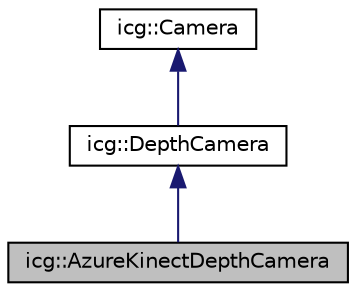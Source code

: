 digraph "icg::AzureKinectDepthCamera"
{
 // LATEX_PDF_SIZE
  edge [fontname="Helvetica",fontsize="10",labelfontname="Helvetica",labelfontsize="10"];
  node [fontname="Helvetica",fontsize="10",shape=record];
  Node1 [label="icg::AzureKinectDepthCamera",height=0.2,width=0.4,color="black", fillcolor="grey75", style="filled", fontcolor="black",tooltip="Camera that allows getting color images from an AzureKinect camera."];
  Node2 -> Node1 [dir="back",color="midnightblue",fontsize="10",style="solid",fontname="Helvetica"];
  Node2 [label="icg::DepthCamera",height=0.2,width=0.4,color="black", fillcolor="white", style="filled",URL="$classicg_1_1DepthCamera.html",tooltip="Abstract Camera class that defines a depth camera that, in addition to intrinsics,..."];
  Node3 -> Node2 [dir="back",color="midnightblue",fontsize="10",style="solid",fontname="Helvetica"];
  Node3 [label="icg::Camera",height=0.2,width=0.4,color="black", fillcolor="white", style="filled",URL="$classicg_1_1Camera.html",tooltip="Abstract class that provides images to other components and contains intrinsics as well as the pose o..."];
}
